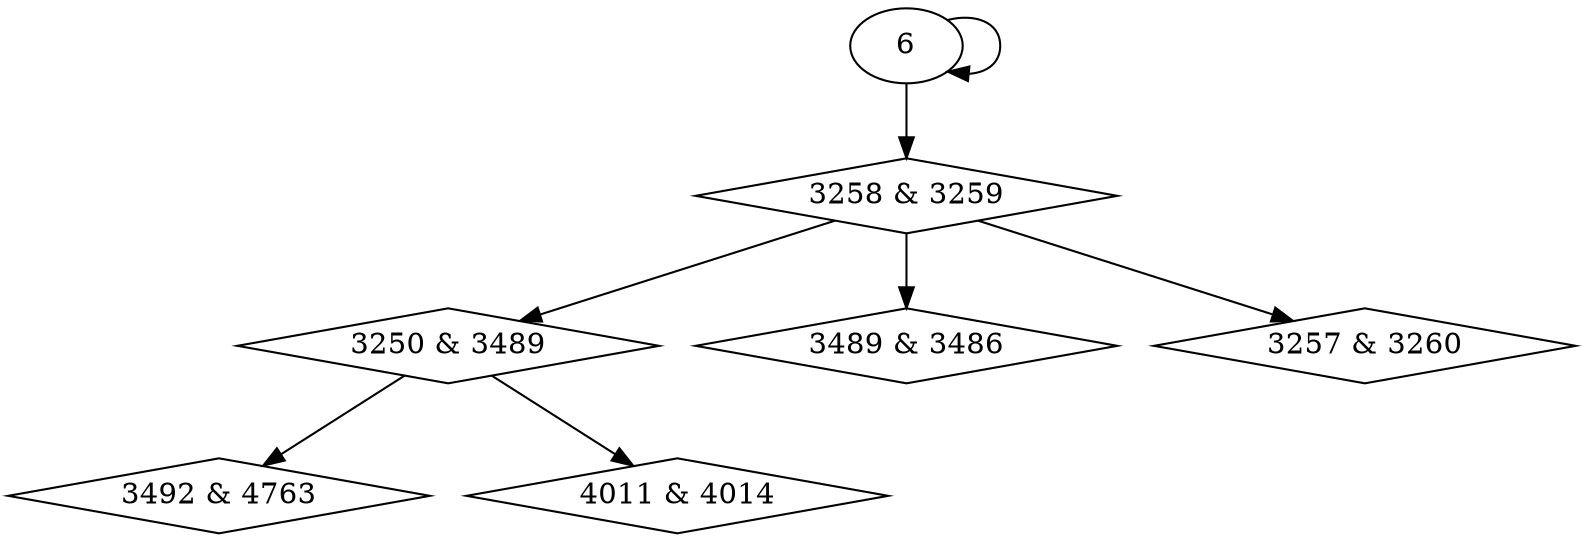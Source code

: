digraph {
0 [label = "3250 & 3489", shape = diamond];
1 [label = "3489 & 3486", shape = diamond];
2 [label = "3257 & 3260", shape = diamond];
3 [label = "3258 & 3259", shape = diamond];
4 [label = "3492 & 4763", shape = diamond];
5 [label = "4011 & 4014", shape = diamond];
3 -> 0;
3 -> 1;
3 -> 2;
6 -> 3;
0 -> 4;
0 -> 5;
6 -> 6;
}
